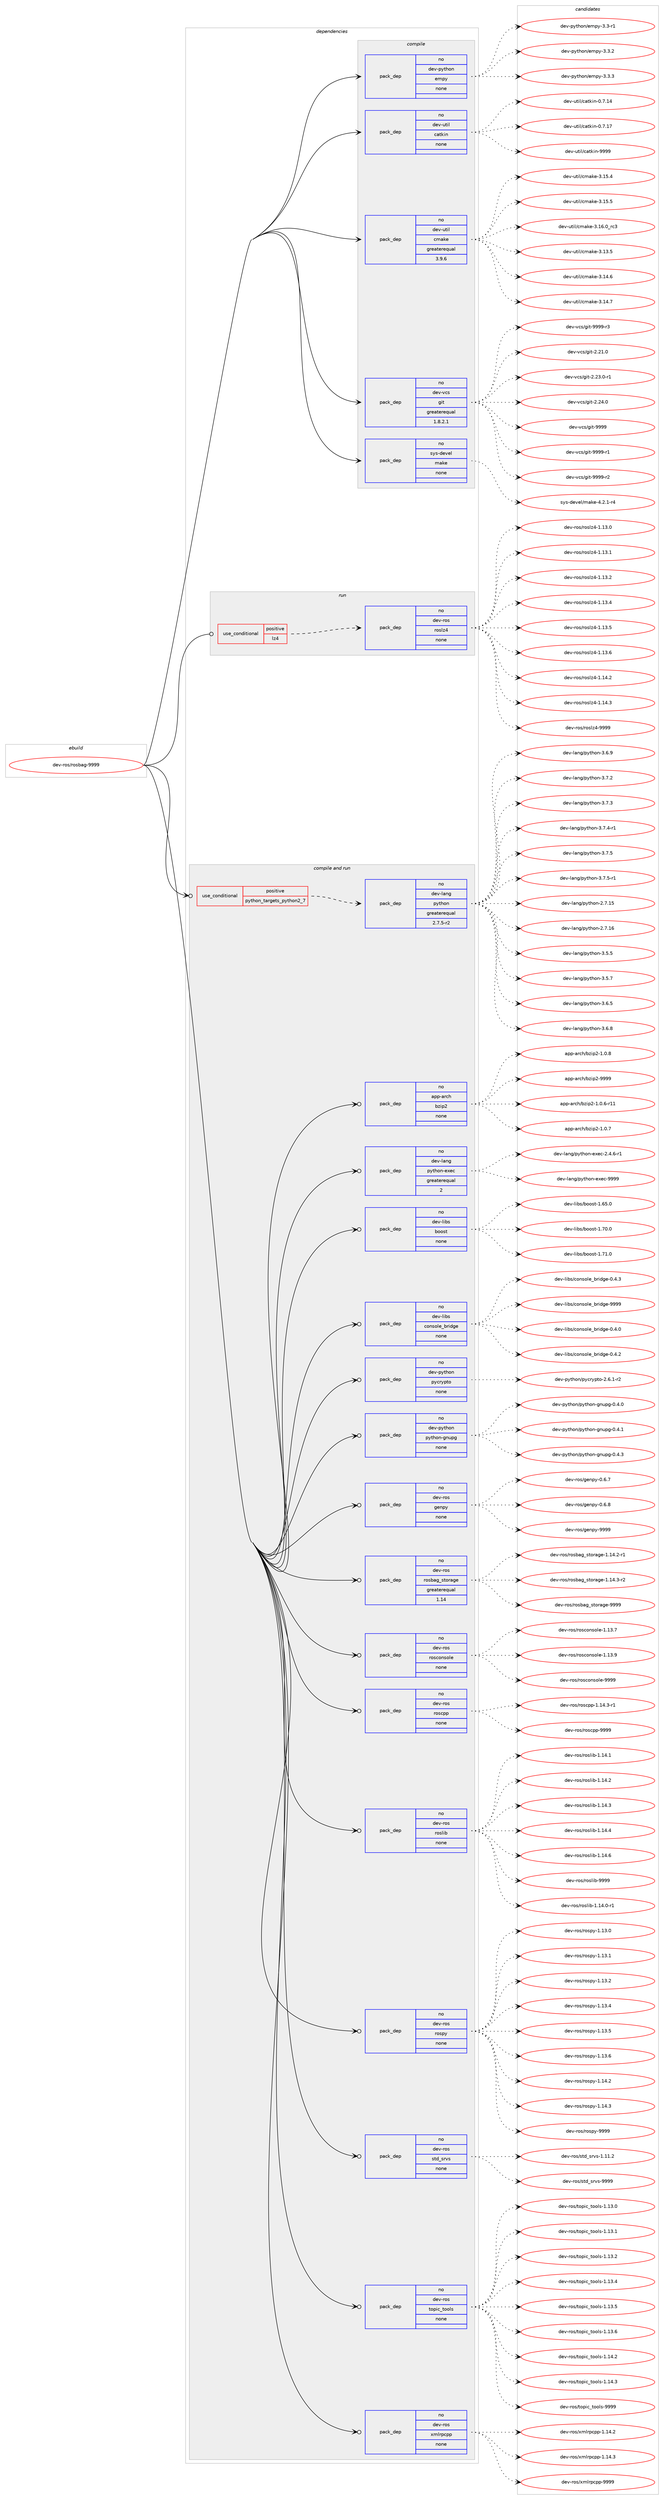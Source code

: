 digraph prolog {

# *************
# Graph options
# *************

newrank=true;
concentrate=true;
compound=true;
graph [rankdir=LR,fontname=Helvetica,fontsize=10,ranksep=1.5];#, ranksep=2.5, nodesep=0.2];
edge  [arrowhead=vee];
node  [fontname=Helvetica,fontsize=10];

# **********
# The ebuild
# **********

subgraph cluster_leftcol {
color=gray;
rank=same;
label=<<i>ebuild</i>>;
id [label="dev-ros/rosbag-9999", color=red, width=4, href="../dev-ros/rosbag-9999.svg"];
}

# ****************
# The dependencies
# ****************

subgraph cluster_midcol {
color=gray;
label=<<i>dependencies</i>>;
subgraph cluster_compile {
fillcolor="#eeeeee";
style=filled;
label=<<i>compile</i>>;
subgraph pack493754 {
dependency660116 [label=<<TABLE BORDER="0" CELLBORDER="1" CELLSPACING="0" CELLPADDING="4" WIDTH="220"><TR><TD ROWSPAN="6" CELLPADDING="30">pack_dep</TD></TR><TR><TD WIDTH="110">no</TD></TR><TR><TD>dev-python</TD></TR><TR><TD>empy</TD></TR><TR><TD>none</TD></TR><TR><TD></TD></TR></TABLE>>, shape=none, color=blue];
}
id:e -> dependency660116:w [weight=20,style="solid",arrowhead="vee"];
subgraph pack493755 {
dependency660117 [label=<<TABLE BORDER="0" CELLBORDER="1" CELLSPACING="0" CELLPADDING="4" WIDTH="220"><TR><TD ROWSPAN="6" CELLPADDING="30">pack_dep</TD></TR><TR><TD WIDTH="110">no</TD></TR><TR><TD>dev-util</TD></TR><TR><TD>catkin</TD></TR><TR><TD>none</TD></TR><TR><TD></TD></TR></TABLE>>, shape=none, color=blue];
}
id:e -> dependency660117:w [weight=20,style="solid",arrowhead="vee"];
subgraph pack493756 {
dependency660118 [label=<<TABLE BORDER="0" CELLBORDER="1" CELLSPACING="0" CELLPADDING="4" WIDTH="220"><TR><TD ROWSPAN="6" CELLPADDING="30">pack_dep</TD></TR><TR><TD WIDTH="110">no</TD></TR><TR><TD>dev-util</TD></TR><TR><TD>cmake</TD></TR><TR><TD>greaterequal</TD></TR><TR><TD>3.9.6</TD></TR></TABLE>>, shape=none, color=blue];
}
id:e -> dependency660118:w [weight=20,style="solid",arrowhead="vee"];
subgraph pack493757 {
dependency660119 [label=<<TABLE BORDER="0" CELLBORDER="1" CELLSPACING="0" CELLPADDING="4" WIDTH="220"><TR><TD ROWSPAN="6" CELLPADDING="30">pack_dep</TD></TR><TR><TD WIDTH="110">no</TD></TR><TR><TD>dev-vcs</TD></TR><TR><TD>git</TD></TR><TR><TD>greaterequal</TD></TR><TR><TD>1.8.2.1</TD></TR></TABLE>>, shape=none, color=blue];
}
id:e -> dependency660119:w [weight=20,style="solid",arrowhead="vee"];
subgraph pack493758 {
dependency660120 [label=<<TABLE BORDER="0" CELLBORDER="1" CELLSPACING="0" CELLPADDING="4" WIDTH="220"><TR><TD ROWSPAN="6" CELLPADDING="30">pack_dep</TD></TR><TR><TD WIDTH="110">no</TD></TR><TR><TD>sys-devel</TD></TR><TR><TD>make</TD></TR><TR><TD>none</TD></TR><TR><TD></TD></TR></TABLE>>, shape=none, color=blue];
}
id:e -> dependency660120:w [weight=20,style="solid",arrowhead="vee"];
}
subgraph cluster_compileandrun {
fillcolor="#eeeeee";
style=filled;
label=<<i>compile and run</i>>;
subgraph cond154456 {
dependency660121 [label=<<TABLE BORDER="0" CELLBORDER="1" CELLSPACING="0" CELLPADDING="4"><TR><TD ROWSPAN="3" CELLPADDING="10">use_conditional</TD></TR><TR><TD>positive</TD></TR><TR><TD>python_targets_python2_7</TD></TR></TABLE>>, shape=none, color=red];
subgraph pack493759 {
dependency660122 [label=<<TABLE BORDER="0" CELLBORDER="1" CELLSPACING="0" CELLPADDING="4" WIDTH="220"><TR><TD ROWSPAN="6" CELLPADDING="30">pack_dep</TD></TR><TR><TD WIDTH="110">no</TD></TR><TR><TD>dev-lang</TD></TR><TR><TD>python</TD></TR><TR><TD>greaterequal</TD></TR><TR><TD>2.7.5-r2</TD></TR></TABLE>>, shape=none, color=blue];
}
dependency660121:e -> dependency660122:w [weight=20,style="dashed",arrowhead="vee"];
}
id:e -> dependency660121:w [weight=20,style="solid",arrowhead="odotvee"];
subgraph pack493760 {
dependency660123 [label=<<TABLE BORDER="0" CELLBORDER="1" CELLSPACING="0" CELLPADDING="4" WIDTH="220"><TR><TD ROWSPAN="6" CELLPADDING="30">pack_dep</TD></TR><TR><TD WIDTH="110">no</TD></TR><TR><TD>app-arch</TD></TR><TR><TD>bzip2</TD></TR><TR><TD>none</TD></TR><TR><TD></TD></TR></TABLE>>, shape=none, color=blue];
}
id:e -> dependency660123:w [weight=20,style="solid",arrowhead="odotvee"];
subgraph pack493761 {
dependency660124 [label=<<TABLE BORDER="0" CELLBORDER="1" CELLSPACING="0" CELLPADDING="4" WIDTH="220"><TR><TD ROWSPAN="6" CELLPADDING="30">pack_dep</TD></TR><TR><TD WIDTH="110">no</TD></TR><TR><TD>dev-lang</TD></TR><TR><TD>python-exec</TD></TR><TR><TD>greaterequal</TD></TR><TR><TD>2</TD></TR></TABLE>>, shape=none, color=blue];
}
id:e -> dependency660124:w [weight=20,style="solid",arrowhead="odotvee"];
subgraph pack493762 {
dependency660125 [label=<<TABLE BORDER="0" CELLBORDER="1" CELLSPACING="0" CELLPADDING="4" WIDTH="220"><TR><TD ROWSPAN="6" CELLPADDING="30">pack_dep</TD></TR><TR><TD WIDTH="110">no</TD></TR><TR><TD>dev-libs</TD></TR><TR><TD>boost</TD></TR><TR><TD>none</TD></TR><TR><TD></TD></TR></TABLE>>, shape=none, color=blue];
}
id:e -> dependency660125:w [weight=20,style="solid",arrowhead="odotvee"];
subgraph pack493763 {
dependency660126 [label=<<TABLE BORDER="0" CELLBORDER="1" CELLSPACING="0" CELLPADDING="4" WIDTH="220"><TR><TD ROWSPAN="6" CELLPADDING="30">pack_dep</TD></TR><TR><TD WIDTH="110">no</TD></TR><TR><TD>dev-libs</TD></TR><TR><TD>console_bridge</TD></TR><TR><TD>none</TD></TR><TR><TD></TD></TR></TABLE>>, shape=none, color=blue];
}
id:e -> dependency660126:w [weight=20,style="solid",arrowhead="odotvee"];
subgraph pack493764 {
dependency660127 [label=<<TABLE BORDER="0" CELLBORDER="1" CELLSPACING="0" CELLPADDING="4" WIDTH="220"><TR><TD ROWSPAN="6" CELLPADDING="30">pack_dep</TD></TR><TR><TD WIDTH="110">no</TD></TR><TR><TD>dev-python</TD></TR><TR><TD>pycrypto</TD></TR><TR><TD>none</TD></TR><TR><TD></TD></TR></TABLE>>, shape=none, color=blue];
}
id:e -> dependency660127:w [weight=20,style="solid",arrowhead="odotvee"];
subgraph pack493765 {
dependency660128 [label=<<TABLE BORDER="0" CELLBORDER="1" CELLSPACING="0" CELLPADDING="4" WIDTH="220"><TR><TD ROWSPAN="6" CELLPADDING="30">pack_dep</TD></TR><TR><TD WIDTH="110">no</TD></TR><TR><TD>dev-python</TD></TR><TR><TD>python-gnupg</TD></TR><TR><TD>none</TD></TR><TR><TD></TD></TR></TABLE>>, shape=none, color=blue];
}
id:e -> dependency660128:w [weight=20,style="solid",arrowhead="odotvee"];
subgraph pack493766 {
dependency660129 [label=<<TABLE BORDER="0" CELLBORDER="1" CELLSPACING="0" CELLPADDING="4" WIDTH="220"><TR><TD ROWSPAN="6" CELLPADDING="30">pack_dep</TD></TR><TR><TD WIDTH="110">no</TD></TR><TR><TD>dev-ros</TD></TR><TR><TD>genpy</TD></TR><TR><TD>none</TD></TR><TR><TD></TD></TR></TABLE>>, shape=none, color=blue];
}
id:e -> dependency660129:w [weight=20,style="solid",arrowhead="odotvee"];
subgraph pack493767 {
dependency660130 [label=<<TABLE BORDER="0" CELLBORDER="1" CELLSPACING="0" CELLPADDING="4" WIDTH="220"><TR><TD ROWSPAN="6" CELLPADDING="30">pack_dep</TD></TR><TR><TD WIDTH="110">no</TD></TR><TR><TD>dev-ros</TD></TR><TR><TD>rosbag_storage</TD></TR><TR><TD>greaterequal</TD></TR><TR><TD>1.14</TD></TR></TABLE>>, shape=none, color=blue];
}
id:e -> dependency660130:w [weight=20,style="solid",arrowhead="odotvee"];
subgraph pack493768 {
dependency660131 [label=<<TABLE BORDER="0" CELLBORDER="1" CELLSPACING="0" CELLPADDING="4" WIDTH="220"><TR><TD ROWSPAN="6" CELLPADDING="30">pack_dep</TD></TR><TR><TD WIDTH="110">no</TD></TR><TR><TD>dev-ros</TD></TR><TR><TD>rosconsole</TD></TR><TR><TD>none</TD></TR><TR><TD></TD></TR></TABLE>>, shape=none, color=blue];
}
id:e -> dependency660131:w [weight=20,style="solid",arrowhead="odotvee"];
subgraph pack493769 {
dependency660132 [label=<<TABLE BORDER="0" CELLBORDER="1" CELLSPACING="0" CELLPADDING="4" WIDTH="220"><TR><TD ROWSPAN="6" CELLPADDING="30">pack_dep</TD></TR><TR><TD WIDTH="110">no</TD></TR><TR><TD>dev-ros</TD></TR><TR><TD>roscpp</TD></TR><TR><TD>none</TD></TR><TR><TD></TD></TR></TABLE>>, shape=none, color=blue];
}
id:e -> dependency660132:w [weight=20,style="solid",arrowhead="odotvee"];
subgraph pack493770 {
dependency660133 [label=<<TABLE BORDER="0" CELLBORDER="1" CELLSPACING="0" CELLPADDING="4" WIDTH="220"><TR><TD ROWSPAN="6" CELLPADDING="30">pack_dep</TD></TR><TR><TD WIDTH="110">no</TD></TR><TR><TD>dev-ros</TD></TR><TR><TD>roslib</TD></TR><TR><TD>none</TD></TR><TR><TD></TD></TR></TABLE>>, shape=none, color=blue];
}
id:e -> dependency660133:w [weight=20,style="solid",arrowhead="odotvee"];
subgraph pack493771 {
dependency660134 [label=<<TABLE BORDER="0" CELLBORDER="1" CELLSPACING="0" CELLPADDING="4" WIDTH="220"><TR><TD ROWSPAN="6" CELLPADDING="30">pack_dep</TD></TR><TR><TD WIDTH="110">no</TD></TR><TR><TD>dev-ros</TD></TR><TR><TD>rospy</TD></TR><TR><TD>none</TD></TR><TR><TD></TD></TR></TABLE>>, shape=none, color=blue];
}
id:e -> dependency660134:w [weight=20,style="solid",arrowhead="odotvee"];
subgraph pack493772 {
dependency660135 [label=<<TABLE BORDER="0" CELLBORDER="1" CELLSPACING="0" CELLPADDING="4" WIDTH="220"><TR><TD ROWSPAN="6" CELLPADDING="30">pack_dep</TD></TR><TR><TD WIDTH="110">no</TD></TR><TR><TD>dev-ros</TD></TR><TR><TD>std_srvs</TD></TR><TR><TD>none</TD></TR><TR><TD></TD></TR></TABLE>>, shape=none, color=blue];
}
id:e -> dependency660135:w [weight=20,style="solid",arrowhead="odotvee"];
subgraph pack493773 {
dependency660136 [label=<<TABLE BORDER="0" CELLBORDER="1" CELLSPACING="0" CELLPADDING="4" WIDTH="220"><TR><TD ROWSPAN="6" CELLPADDING="30">pack_dep</TD></TR><TR><TD WIDTH="110">no</TD></TR><TR><TD>dev-ros</TD></TR><TR><TD>topic_tools</TD></TR><TR><TD>none</TD></TR><TR><TD></TD></TR></TABLE>>, shape=none, color=blue];
}
id:e -> dependency660136:w [weight=20,style="solid",arrowhead="odotvee"];
subgraph pack493774 {
dependency660137 [label=<<TABLE BORDER="0" CELLBORDER="1" CELLSPACING="0" CELLPADDING="4" WIDTH="220"><TR><TD ROWSPAN="6" CELLPADDING="30">pack_dep</TD></TR><TR><TD WIDTH="110">no</TD></TR><TR><TD>dev-ros</TD></TR><TR><TD>xmlrpcpp</TD></TR><TR><TD>none</TD></TR><TR><TD></TD></TR></TABLE>>, shape=none, color=blue];
}
id:e -> dependency660137:w [weight=20,style="solid",arrowhead="odotvee"];
}
subgraph cluster_run {
fillcolor="#eeeeee";
style=filled;
label=<<i>run</i>>;
subgraph cond154457 {
dependency660138 [label=<<TABLE BORDER="0" CELLBORDER="1" CELLSPACING="0" CELLPADDING="4"><TR><TD ROWSPAN="3" CELLPADDING="10">use_conditional</TD></TR><TR><TD>positive</TD></TR><TR><TD>lz4</TD></TR></TABLE>>, shape=none, color=red];
subgraph pack493775 {
dependency660139 [label=<<TABLE BORDER="0" CELLBORDER="1" CELLSPACING="0" CELLPADDING="4" WIDTH="220"><TR><TD ROWSPAN="6" CELLPADDING="30">pack_dep</TD></TR><TR><TD WIDTH="110">no</TD></TR><TR><TD>dev-ros</TD></TR><TR><TD>roslz4</TD></TR><TR><TD>none</TD></TR><TR><TD></TD></TR></TABLE>>, shape=none, color=blue];
}
dependency660138:e -> dependency660139:w [weight=20,style="dashed",arrowhead="vee"];
}
id:e -> dependency660138:w [weight=20,style="solid",arrowhead="odot"];
}
}

# **************
# The candidates
# **************

subgraph cluster_choices {
rank=same;
color=gray;
label=<<i>candidates</i>>;

subgraph choice493754 {
color=black;
nodesep=1;
choice1001011184511212111610411111047101109112121455146514511449 [label="dev-python/empy-3.3-r1", color=red, width=4,href="../dev-python/empy-3.3-r1.svg"];
choice1001011184511212111610411111047101109112121455146514650 [label="dev-python/empy-3.3.2", color=red, width=4,href="../dev-python/empy-3.3.2.svg"];
choice1001011184511212111610411111047101109112121455146514651 [label="dev-python/empy-3.3.3", color=red, width=4,href="../dev-python/empy-3.3.3.svg"];
dependency660116:e -> choice1001011184511212111610411111047101109112121455146514511449:w [style=dotted,weight="100"];
dependency660116:e -> choice1001011184511212111610411111047101109112121455146514650:w [style=dotted,weight="100"];
dependency660116:e -> choice1001011184511212111610411111047101109112121455146514651:w [style=dotted,weight="100"];
}
subgraph choice493755 {
color=black;
nodesep=1;
choice1001011184511711610510847999711610710511045484655464952 [label="dev-util/catkin-0.7.14", color=red, width=4,href="../dev-util/catkin-0.7.14.svg"];
choice1001011184511711610510847999711610710511045484655464955 [label="dev-util/catkin-0.7.17", color=red, width=4,href="../dev-util/catkin-0.7.17.svg"];
choice100101118451171161051084799971161071051104557575757 [label="dev-util/catkin-9999", color=red, width=4,href="../dev-util/catkin-9999.svg"];
dependency660117:e -> choice1001011184511711610510847999711610710511045484655464952:w [style=dotted,weight="100"];
dependency660117:e -> choice1001011184511711610510847999711610710511045484655464955:w [style=dotted,weight="100"];
dependency660117:e -> choice100101118451171161051084799971161071051104557575757:w [style=dotted,weight="100"];
}
subgraph choice493756 {
color=black;
nodesep=1;
choice1001011184511711610510847991099710710145514649514653 [label="dev-util/cmake-3.13.5", color=red, width=4,href="../dev-util/cmake-3.13.5.svg"];
choice1001011184511711610510847991099710710145514649524654 [label="dev-util/cmake-3.14.6", color=red, width=4,href="../dev-util/cmake-3.14.6.svg"];
choice1001011184511711610510847991099710710145514649524655 [label="dev-util/cmake-3.14.7", color=red, width=4,href="../dev-util/cmake-3.14.7.svg"];
choice1001011184511711610510847991099710710145514649534652 [label="dev-util/cmake-3.15.4", color=red, width=4,href="../dev-util/cmake-3.15.4.svg"];
choice1001011184511711610510847991099710710145514649534653 [label="dev-util/cmake-3.15.5", color=red, width=4,href="../dev-util/cmake-3.15.5.svg"];
choice1001011184511711610510847991099710710145514649544648951149951 [label="dev-util/cmake-3.16.0_rc3", color=red, width=4,href="../dev-util/cmake-3.16.0_rc3.svg"];
dependency660118:e -> choice1001011184511711610510847991099710710145514649514653:w [style=dotted,weight="100"];
dependency660118:e -> choice1001011184511711610510847991099710710145514649524654:w [style=dotted,weight="100"];
dependency660118:e -> choice1001011184511711610510847991099710710145514649524655:w [style=dotted,weight="100"];
dependency660118:e -> choice1001011184511711610510847991099710710145514649534652:w [style=dotted,weight="100"];
dependency660118:e -> choice1001011184511711610510847991099710710145514649534653:w [style=dotted,weight="100"];
dependency660118:e -> choice1001011184511711610510847991099710710145514649544648951149951:w [style=dotted,weight="100"];
}
subgraph choice493757 {
color=black;
nodesep=1;
choice10010111845118991154710310511645504650494648 [label="dev-vcs/git-2.21.0", color=red, width=4,href="../dev-vcs/git-2.21.0.svg"];
choice100101118451189911547103105116455046505146484511449 [label="dev-vcs/git-2.23.0-r1", color=red, width=4,href="../dev-vcs/git-2.23.0-r1.svg"];
choice10010111845118991154710310511645504650524648 [label="dev-vcs/git-2.24.0", color=red, width=4,href="../dev-vcs/git-2.24.0.svg"];
choice1001011184511899115471031051164557575757 [label="dev-vcs/git-9999", color=red, width=4,href="../dev-vcs/git-9999.svg"];
choice10010111845118991154710310511645575757574511449 [label="dev-vcs/git-9999-r1", color=red, width=4,href="../dev-vcs/git-9999-r1.svg"];
choice10010111845118991154710310511645575757574511450 [label="dev-vcs/git-9999-r2", color=red, width=4,href="../dev-vcs/git-9999-r2.svg"];
choice10010111845118991154710310511645575757574511451 [label="dev-vcs/git-9999-r3", color=red, width=4,href="../dev-vcs/git-9999-r3.svg"];
dependency660119:e -> choice10010111845118991154710310511645504650494648:w [style=dotted,weight="100"];
dependency660119:e -> choice100101118451189911547103105116455046505146484511449:w [style=dotted,weight="100"];
dependency660119:e -> choice10010111845118991154710310511645504650524648:w [style=dotted,weight="100"];
dependency660119:e -> choice1001011184511899115471031051164557575757:w [style=dotted,weight="100"];
dependency660119:e -> choice10010111845118991154710310511645575757574511449:w [style=dotted,weight="100"];
dependency660119:e -> choice10010111845118991154710310511645575757574511450:w [style=dotted,weight="100"];
dependency660119:e -> choice10010111845118991154710310511645575757574511451:w [style=dotted,weight="100"];
}
subgraph choice493758 {
color=black;
nodesep=1;
choice1151211154510010111810110847109971071014552465046494511452 [label="sys-devel/make-4.2.1-r4", color=red, width=4,href="../sys-devel/make-4.2.1-r4.svg"];
dependency660120:e -> choice1151211154510010111810110847109971071014552465046494511452:w [style=dotted,weight="100"];
}
subgraph choice493759 {
color=black;
nodesep=1;
choice10010111845108971101034711212111610411111045504655464953 [label="dev-lang/python-2.7.15", color=red, width=4,href="../dev-lang/python-2.7.15.svg"];
choice10010111845108971101034711212111610411111045504655464954 [label="dev-lang/python-2.7.16", color=red, width=4,href="../dev-lang/python-2.7.16.svg"];
choice100101118451089711010347112121116104111110455146534653 [label="dev-lang/python-3.5.5", color=red, width=4,href="../dev-lang/python-3.5.5.svg"];
choice100101118451089711010347112121116104111110455146534655 [label="dev-lang/python-3.5.7", color=red, width=4,href="../dev-lang/python-3.5.7.svg"];
choice100101118451089711010347112121116104111110455146544653 [label="dev-lang/python-3.6.5", color=red, width=4,href="../dev-lang/python-3.6.5.svg"];
choice100101118451089711010347112121116104111110455146544656 [label="dev-lang/python-3.6.8", color=red, width=4,href="../dev-lang/python-3.6.8.svg"];
choice100101118451089711010347112121116104111110455146544657 [label="dev-lang/python-3.6.9", color=red, width=4,href="../dev-lang/python-3.6.9.svg"];
choice100101118451089711010347112121116104111110455146554650 [label="dev-lang/python-3.7.2", color=red, width=4,href="../dev-lang/python-3.7.2.svg"];
choice100101118451089711010347112121116104111110455146554651 [label="dev-lang/python-3.7.3", color=red, width=4,href="../dev-lang/python-3.7.3.svg"];
choice1001011184510897110103471121211161041111104551465546524511449 [label="dev-lang/python-3.7.4-r1", color=red, width=4,href="../dev-lang/python-3.7.4-r1.svg"];
choice100101118451089711010347112121116104111110455146554653 [label="dev-lang/python-3.7.5", color=red, width=4,href="../dev-lang/python-3.7.5.svg"];
choice1001011184510897110103471121211161041111104551465546534511449 [label="dev-lang/python-3.7.5-r1", color=red, width=4,href="../dev-lang/python-3.7.5-r1.svg"];
dependency660122:e -> choice10010111845108971101034711212111610411111045504655464953:w [style=dotted,weight="100"];
dependency660122:e -> choice10010111845108971101034711212111610411111045504655464954:w [style=dotted,weight="100"];
dependency660122:e -> choice100101118451089711010347112121116104111110455146534653:w [style=dotted,weight="100"];
dependency660122:e -> choice100101118451089711010347112121116104111110455146534655:w [style=dotted,weight="100"];
dependency660122:e -> choice100101118451089711010347112121116104111110455146544653:w [style=dotted,weight="100"];
dependency660122:e -> choice100101118451089711010347112121116104111110455146544656:w [style=dotted,weight="100"];
dependency660122:e -> choice100101118451089711010347112121116104111110455146544657:w [style=dotted,weight="100"];
dependency660122:e -> choice100101118451089711010347112121116104111110455146554650:w [style=dotted,weight="100"];
dependency660122:e -> choice100101118451089711010347112121116104111110455146554651:w [style=dotted,weight="100"];
dependency660122:e -> choice1001011184510897110103471121211161041111104551465546524511449:w [style=dotted,weight="100"];
dependency660122:e -> choice100101118451089711010347112121116104111110455146554653:w [style=dotted,weight="100"];
dependency660122:e -> choice1001011184510897110103471121211161041111104551465546534511449:w [style=dotted,weight="100"];
}
subgraph choice493760 {
color=black;
nodesep=1;
choice97112112459711499104479812210511250454946484654451144949 [label="app-arch/bzip2-1.0.6-r11", color=red, width=4,href="../app-arch/bzip2-1.0.6-r11.svg"];
choice97112112459711499104479812210511250454946484655 [label="app-arch/bzip2-1.0.7", color=red, width=4,href="../app-arch/bzip2-1.0.7.svg"];
choice97112112459711499104479812210511250454946484656 [label="app-arch/bzip2-1.0.8", color=red, width=4,href="../app-arch/bzip2-1.0.8.svg"];
choice971121124597114991044798122105112504557575757 [label="app-arch/bzip2-9999", color=red, width=4,href="../app-arch/bzip2-9999.svg"];
dependency660123:e -> choice97112112459711499104479812210511250454946484654451144949:w [style=dotted,weight="100"];
dependency660123:e -> choice97112112459711499104479812210511250454946484655:w [style=dotted,weight="100"];
dependency660123:e -> choice97112112459711499104479812210511250454946484656:w [style=dotted,weight="100"];
dependency660123:e -> choice971121124597114991044798122105112504557575757:w [style=dotted,weight="100"];
}
subgraph choice493761 {
color=black;
nodesep=1;
choice10010111845108971101034711212111610411111045101120101994550465246544511449 [label="dev-lang/python-exec-2.4.6-r1", color=red, width=4,href="../dev-lang/python-exec-2.4.6-r1.svg"];
choice10010111845108971101034711212111610411111045101120101994557575757 [label="dev-lang/python-exec-9999", color=red, width=4,href="../dev-lang/python-exec-9999.svg"];
dependency660124:e -> choice10010111845108971101034711212111610411111045101120101994550465246544511449:w [style=dotted,weight="100"];
dependency660124:e -> choice10010111845108971101034711212111610411111045101120101994557575757:w [style=dotted,weight="100"];
}
subgraph choice493762 {
color=black;
nodesep=1;
choice1001011184510810598115479811111111511645494654534648 [label="dev-libs/boost-1.65.0", color=red, width=4,href="../dev-libs/boost-1.65.0.svg"];
choice1001011184510810598115479811111111511645494655484648 [label="dev-libs/boost-1.70.0", color=red, width=4,href="../dev-libs/boost-1.70.0.svg"];
choice1001011184510810598115479811111111511645494655494648 [label="dev-libs/boost-1.71.0", color=red, width=4,href="../dev-libs/boost-1.71.0.svg"];
dependency660125:e -> choice1001011184510810598115479811111111511645494654534648:w [style=dotted,weight="100"];
dependency660125:e -> choice1001011184510810598115479811111111511645494655484648:w [style=dotted,weight="100"];
dependency660125:e -> choice1001011184510810598115479811111111511645494655494648:w [style=dotted,weight="100"];
}
subgraph choice493763 {
color=black;
nodesep=1;
choice100101118451081059811547991111101151111081019598114105100103101454846524648 [label="dev-libs/console_bridge-0.4.0", color=red, width=4,href="../dev-libs/console_bridge-0.4.0.svg"];
choice100101118451081059811547991111101151111081019598114105100103101454846524650 [label="dev-libs/console_bridge-0.4.2", color=red, width=4,href="../dev-libs/console_bridge-0.4.2.svg"];
choice100101118451081059811547991111101151111081019598114105100103101454846524651 [label="dev-libs/console_bridge-0.4.3", color=red, width=4,href="../dev-libs/console_bridge-0.4.3.svg"];
choice1001011184510810598115479911111011511110810195981141051001031014557575757 [label="dev-libs/console_bridge-9999", color=red, width=4,href="../dev-libs/console_bridge-9999.svg"];
dependency660126:e -> choice100101118451081059811547991111101151111081019598114105100103101454846524648:w [style=dotted,weight="100"];
dependency660126:e -> choice100101118451081059811547991111101151111081019598114105100103101454846524650:w [style=dotted,weight="100"];
dependency660126:e -> choice100101118451081059811547991111101151111081019598114105100103101454846524651:w [style=dotted,weight="100"];
dependency660126:e -> choice1001011184510810598115479911111011511110810195981141051001031014557575757:w [style=dotted,weight="100"];
}
subgraph choice493764 {
color=black;
nodesep=1;
choice1001011184511212111610411111047112121991141211121161114550465446494511450 [label="dev-python/pycrypto-2.6.1-r2", color=red, width=4,href="../dev-python/pycrypto-2.6.1-r2.svg"];
dependency660127:e -> choice1001011184511212111610411111047112121991141211121161114550465446494511450:w [style=dotted,weight="100"];
}
subgraph choice493765 {
color=black;
nodesep=1;
choice100101118451121211161041111104711212111610411111045103110117112103454846524648 [label="dev-python/python-gnupg-0.4.0", color=red, width=4,href="../dev-python/python-gnupg-0.4.0.svg"];
choice100101118451121211161041111104711212111610411111045103110117112103454846524649 [label="dev-python/python-gnupg-0.4.1", color=red, width=4,href="../dev-python/python-gnupg-0.4.1.svg"];
choice100101118451121211161041111104711212111610411111045103110117112103454846524651 [label="dev-python/python-gnupg-0.4.3", color=red, width=4,href="../dev-python/python-gnupg-0.4.3.svg"];
dependency660128:e -> choice100101118451121211161041111104711212111610411111045103110117112103454846524648:w [style=dotted,weight="100"];
dependency660128:e -> choice100101118451121211161041111104711212111610411111045103110117112103454846524649:w [style=dotted,weight="100"];
dependency660128:e -> choice100101118451121211161041111104711212111610411111045103110117112103454846524651:w [style=dotted,weight="100"];
}
subgraph choice493766 {
color=black;
nodesep=1;
choice1001011184511411111547103101110112121454846544655 [label="dev-ros/genpy-0.6.7", color=red, width=4,href="../dev-ros/genpy-0.6.7.svg"];
choice1001011184511411111547103101110112121454846544656 [label="dev-ros/genpy-0.6.8", color=red, width=4,href="../dev-ros/genpy-0.6.8.svg"];
choice10010111845114111115471031011101121214557575757 [label="dev-ros/genpy-9999", color=red, width=4,href="../dev-ros/genpy-9999.svg"];
dependency660129:e -> choice1001011184511411111547103101110112121454846544655:w [style=dotted,weight="100"];
dependency660129:e -> choice1001011184511411111547103101110112121454846544656:w [style=dotted,weight="100"];
dependency660129:e -> choice10010111845114111115471031011101121214557575757:w [style=dotted,weight="100"];
}
subgraph choice493767 {
color=black;
nodesep=1;
choice100101118451141111154711411111598971039511511611111497103101454946495246504511449 [label="dev-ros/rosbag_storage-1.14.2-r1", color=red, width=4,href="../dev-ros/rosbag_storage-1.14.2-r1.svg"];
choice100101118451141111154711411111598971039511511611111497103101454946495246514511450 [label="dev-ros/rosbag_storage-1.14.3-r2", color=red, width=4,href="../dev-ros/rosbag_storage-1.14.3-r2.svg"];
choice1001011184511411111547114111115989710395115116111114971031014557575757 [label="dev-ros/rosbag_storage-9999", color=red, width=4,href="../dev-ros/rosbag_storage-9999.svg"];
dependency660130:e -> choice100101118451141111154711411111598971039511511611111497103101454946495246504511449:w [style=dotted,weight="100"];
dependency660130:e -> choice100101118451141111154711411111598971039511511611111497103101454946495246514511450:w [style=dotted,weight="100"];
dependency660130:e -> choice1001011184511411111547114111115989710395115116111114971031014557575757:w [style=dotted,weight="100"];
}
subgraph choice493768 {
color=black;
nodesep=1;
choice10010111845114111115471141111159911111011511110810145494649514655 [label="dev-ros/rosconsole-1.13.7", color=red, width=4,href="../dev-ros/rosconsole-1.13.7.svg"];
choice10010111845114111115471141111159911111011511110810145494649514657 [label="dev-ros/rosconsole-1.13.9", color=red, width=4,href="../dev-ros/rosconsole-1.13.9.svg"];
choice1001011184511411111547114111115991111101151111081014557575757 [label="dev-ros/rosconsole-9999", color=red, width=4,href="../dev-ros/rosconsole-9999.svg"];
dependency660131:e -> choice10010111845114111115471141111159911111011511110810145494649514655:w [style=dotted,weight="100"];
dependency660131:e -> choice10010111845114111115471141111159911111011511110810145494649514657:w [style=dotted,weight="100"];
dependency660131:e -> choice1001011184511411111547114111115991111101151111081014557575757:w [style=dotted,weight="100"];
}
subgraph choice493769 {
color=black;
nodesep=1;
choice100101118451141111154711411111599112112454946495246514511449 [label="dev-ros/roscpp-1.14.3-r1", color=red, width=4,href="../dev-ros/roscpp-1.14.3-r1.svg"];
choice1001011184511411111547114111115991121124557575757 [label="dev-ros/roscpp-9999", color=red, width=4,href="../dev-ros/roscpp-9999.svg"];
dependency660132:e -> choice100101118451141111154711411111599112112454946495246514511449:w [style=dotted,weight="100"];
dependency660132:e -> choice1001011184511411111547114111115991121124557575757:w [style=dotted,weight="100"];
}
subgraph choice493770 {
color=black;
nodesep=1;
choice100101118451141111154711411111510810598454946495246484511449 [label="dev-ros/roslib-1.14.0-r1", color=red, width=4,href="../dev-ros/roslib-1.14.0-r1.svg"];
choice10010111845114111115471141111151081059845494649524649 [label="dev-ros/roslib-1.14.1", color=red, width=4,href="../dev-ros/roslib-1.14.1.svg"];
choice10010111845114111115471141111151081059845494649524650 [label="dev-ros/roslib-1.14.2", color=red, width=4,href="../dev-ros/roslib-1.14.2.svg"];
choice10010111845114111115471141111151081059845494649524651 [label="dev-ros/roslib-1.14.3", color=red, width=4,href="../dev-ros/roslib-1.14.3.svg"];
choice10010111845114111115471141111151081059845494649524652 [label="dev-ros/roslib-1.14.4", color=red, width=4,href="../dev-ros/roslib-1.14.4.svg"];
choice10010111845114111115471141111151081059845494649524654 [label="dev-ros/roslib-1.14.6", color=red, width=4,href="../dev-ros/roslib-1.14.6.svg"];
choice1001011184511411111547114111115108105984557575757 [label="dev-ros/roslib-9999", color=red, width=4,href="../dev-ros/roslib-9999.svg"];
dependency660133:e -> choice100101118451141111154711411111510810598454946495246484511449:w [style=dotted,weight="100"];
dependency660133:e -> choice10010111845114111115471141111151081059845494649524649:w [style=dotted,weight="100"];
dependency660133:e -> choice10010111845114111115471141111151081059845494649524650:w [style=dotted,weight="100"];
dependency660133:e -> choice10010111845114111115471141111151081059845494649524651:w [style=dotted,weight="100"];
dependency660133:e -> choice10010111845114111115471141111151081059845494649524652:w [style=dotted,weight="100"];
dependency660133:e -> choice10010111845114111115471141111151081059845494649524654:w [style=dotted,weight="100"];
dependency660133:e -> choice1001011184511411111547114111115108105984557575757:w [style=dotted,weight="100"];
}
subgraph choice493771 {
color=black;
nodesep=1;
choice100101118451141111154711411111511212145494649514648 [label="dev-ros/rospy-1.13.0", color=red, width=4,href="../dev-ros/rospy-1.13.0.svg"];
choice100101118451141111154711411111511212145494649514649 [label="dev-ros/rospy-1.13.1", color=red, width=4,href="../dev-ros/rospy-1.13.1.svg"];
choice100101118451141111154711411111511212145494649514650 [label="dev-ros/rospy-1.13.2", color=red, width=4,href="../dev-ros/rospy-1.13.2.svg"];
choice100101118451141111154711411111511212145494649514652 [label="dev-ros/rospy-1.13.4", color=red, width=4,href="../dev-ros/rospy-1.13.4.svg"];
choice100101118451141111154711411111511212145494649514653 [label="dev-ros/rospy-1.13.5", color=red, width=4,href="../dev-ros/rospy-1.13.5.svg"];
choice100101118451141111154711411111511212145494649514654 [label="dev-ros/rospy-1.13.6", color=red, width=4,href="../dev-ros/rospy-1.13.6.svg"];
choice100101118451141111154711411111511212145494649524650 [label="dev-ros/rospy-1.14.2", color=red, width=4,href="../dev-ros/rospy-1.14.2.svg"];
choice100101118451141111154711411111511212145494649524651 [label="dev-ros/rospy-1.14.3", color=red, width=4,href="../dev-ros/rospy-1.14.3.svg"];
choice10010111845114111115471141111151121214557575757 [label="dev-ros/rospy-9999", color=red, width=4,href="../dev-ros/rospy-9999.svg"];
dependency660134:e -> choice100101118451141111154711411111511212145494649514648:w [style=dotted,weight="100"];
dependency660134:e -> choice100101118451141111154711411111511212145494649514649:w [style=dotted,weight="100"];
dependency660134:e -> choice100101118451141111154711411111511212145494649514650:w [style=dotted,weight="100"];
dependency660134:e -> choice100101118451141111154711411111511212145494649514652:w [style=dotted,weight="100"];
dependency660134:e -> choice100101118451141111154711411111511212145494649514653:w [style=dotted,weight="100"];
dependency660134:e -> choice100101118451141111154711411111511212145494649514654:w [style=dotted,weight="100"];
dependency660134:e -> choice100101118451141111154711411111511212145494649524650:w [style=dotted,weight="100"];
dependency660134:e -> choice100101118451141111154711411111511212145494649524651:w [style=dotted,weight="100"];
dependency660134:e -> choice10010111845114111115471141111151121214557575757:w [style=dotted,weight="100"];
}
subgraph choice493772 {
color=black;
nodesep=1;
choice10010111845114111115471151161009511511411811545494649494650 [label="dev-ros/std_srvs-1.11.2", color=red, width=4,href="../dev-ros/std_srvs-1.11.2.svg"];
choice1001011184511411111547115116100951151141181154557575757 [label="dev-ros/std_srvs-9999", color=red, width=4,href="../dev-ros/std_srvs-9999.svg"];
dependency660135:e -> choice10010111845114111115471151161009511511411811545494649494650:w [style=dotted,weight="100"];
dependency660135:e -> choice1001011184511411111547115116100951151141181154557575757:w [style=dotted,weight="100"];
}
subgraph choice493773 {
color=black;
nodesep=1;
choice1001011184511411111547116111112105999511611111110811545494649514648 [label="dev-ros/topic_tools-1.13.0", color=red, width=4,href="../dev-ros/topic_tools-1.13.0.svg"];
choice1001011184511411111547116111112105999511611111110811545494649514649 [label="dev-ros/topic_tools-1.13.1", color=red, width=4,href="../dev-ros/topic_tools-1.13.1.svg"];
choice1001011184511411111547116111112105999511611111110811545494649514650 [label="dev-ros/topic_tools-1.13.2", color=red, width=4,href="../dev-ros/topic_tools-1.13.2.svg"];
choice1001011184511411111547116111112105999511611111110811545494649514652 [label="dev-ros/topic_tools-1.13.4", color=red, width=4,href="../dev-ros/topic_tools-1.13.4.svg"];
choice1001011184511411111547116111112105999511611111110811545494649514653 [label="dev-ros/topic_tools-1.13.5", color=red, width=4,href="../dev-ros/topic_tools-1.13.5.svg"];
choice1001011184511411111547116111112105999511611111110811545494649514654 [label="dev-ros/topic_tools-1.13.6", color=red, width=4,href="../dev-ros/topic_tools-1.13.6.svg"];
choice1001011184511411111547116111112105999511611111110811545494649524650 [label="dev-ros/topic_tools-1.14.2", color=red, width=4,href="../dev-ros/topic_tools-1.14.2.svg"];
choice1001011184511411111547116111112105999511611111110811545494649524651 [label="dev-ros/topic_tools-1.14.3", color=red, width=4,href="../dev-ros/topic_tools-1.14.3.svg"];
choice100101118451141111154711611111210599951161111111081154557575757 [label="dev-ros/topic_tools-9999", color=red, width=4,href="../dev-ros/topic_tools-9999.svg"];
dependency660136:e -> choice1001011184511411111547116111112105999511611111110811545494649514648:w [style=dotted,weight="100"];
dependency660136:e -> choice1001011184511411111547116111112105999511611111110811545494649514649:w [style=dotted,weight="100"];
dependency660136:e -> choice1001011184511411111547116111112105999511611111110811545494649514650:w [style=dotted,weight="100"];
dependency660136:e -> choice1001011184511411111547116111112105999511611111110811545494649514652:w [style=dotted,weight="100"];
dependency660136:e -> choice1001011184511411111547116111112105999511611111110811545494649514653:w [style=dotted,weight="100"];
dependency660136:e -> choice1001011184511411111547116111112105999511611111110811545494649514654:w [style=dotted,weight="100"];
dependency660136:e -> choice1001011184511411111547116111112105999511611111110811545494649524650:w [style=dotted,weight="100"];
dependency660136:e -> choice1001011184511411111547116111112105999511611111110811545494649524651:w [style=dotted,weight="100"];
dependency660136:e -> choice100101118451141111154711611111210599951161111111081154557575757:w [style=dotted,weight="100"];
}
subgraph choice493774 {
color=black;
nodesep=1;
choice10010111845114111115471201091081141129911211245494649524650 [label="dev-ros/xmlrpcpp-1.14.2", color=red, width=4,href="../dev-ros/xmlrpcpp-1.14.2.svg"];
choice10010111845114111115471201091081141129911211245494649524651 [label="dev-ros/xmlrpcpp-1.14.3", color=red, width=4,href="../dev-ros/xmlrpcpp-1.14.3.svg"];
choice1001011184511411111547120109108114112991121124557575757 [label="dev-ros/xmlrpcpp-9999", color=red, width=4,href="../dev-ros/xmlrpcpp-9999.svg"];
dependency660137:e -> choice10010111845114111115471201091081141129911211245494649524650:w [style=dotted,weight="100"];
dependency660137:e -> choice10010111845114111115471201091081141129911211245494649524651:w [style=dotted,weight="100"];
dependency660137:e -> choice1001011184511411111547120109108114112991121124557575757:w [style=dotted,weight="100"];
}
subgraph choice493775 {
color=black;
nodesep=1;
choice10010111845114111115471141111151081225245494649514648 [label="dev-ros/roslz4-1.13.0", color=red, width=4,href="../dev-ros/roslz4-1.13.0.svg"];
choice10010111845114111115471141111151081225245494649514649 [label="dev-ros/roslz4-1.13.1", color=red, width=4,href="../dev-ros/roslz4-1.13.1.svg"];
choice10010111845114111115471141111151081225245494649514650 [label="dev-ros/roslz4-1.13.2", color=red, width=4,href="../dev-ros/roslz4-1.13.2.svg"];
choice10010111845114111115471141111151081225245494649514652 [label="dev-ros/roslz4-1.13.4", color=red, width=4,href="../dev-ros/roslz4-1.13.4.svg"];
choice10010111845114111115471141111151081225245494649514653 [label="dev-ros/roslz4-1.13.5", color=red, width=4,href="../dev-ros/roslz4-1.13.5.svg"];
choice10010111845114111115471141111151081225245494649514654 [label="dev-ros/roslz4-1.13.6", color=red, width=4,href="../dev-ros/roslz4-1.13.6.svg"];
choice10010111845114111115471141111151081225245494649524650 [label="dev-ros/roslz4-1.14.2", color=red, width=4,href="../dev-ros/roslz4-1.14.2.svg"];
choice10010111845114111115471141111151081225245494649524651 [label="dev-ros/roslz4-1.14.3", color=red, width=4,href="../dev-ros/roslz4-1.14.3.svg"];
choice1001011184511411111547114111115108122524557575757 [label="dev-ros/roslz4-9999", color=red, width=4,href="../dev-ros/roslz4-9999.svg"];
dependency660139:e -> choice10010111845114111115471141111151081225245494649514648:w [style=dotted,weight="100"];
dependency660139:e -> choice10010111845114111115471141111151081225245494649514649:w [style=dotted,weight="100"];
dependency660139:e -> choice10010111845114111115471141111151081225245494649514650:w [style=dotted,weight="100"];
dependency660139:e -> choice10010111845114111115471141111151081225245494649514652:w [style=dotted,weight="100"];
dependency660139:e -> choice10010111845114111115471141111151081225245494649514653:w [style=dotted,weight="100"];
dependency660139:e -> choice10010111845114111115471141111151081225245494649514654:w [style=dotted,weight="100"];
dependency660139:e -> choice10010111845114111115471141111151081225245494649524650:w [style=dotted,weight="100"];
dependency660139:e -> choice10010111845114111115471141111151081225245494649524651:w [style=dotted,weight="100"];
dependency660139:e -> choice1001011184511411111547114111115108122524557575757:w [style=dotted,weight="100"];
}
}

}
